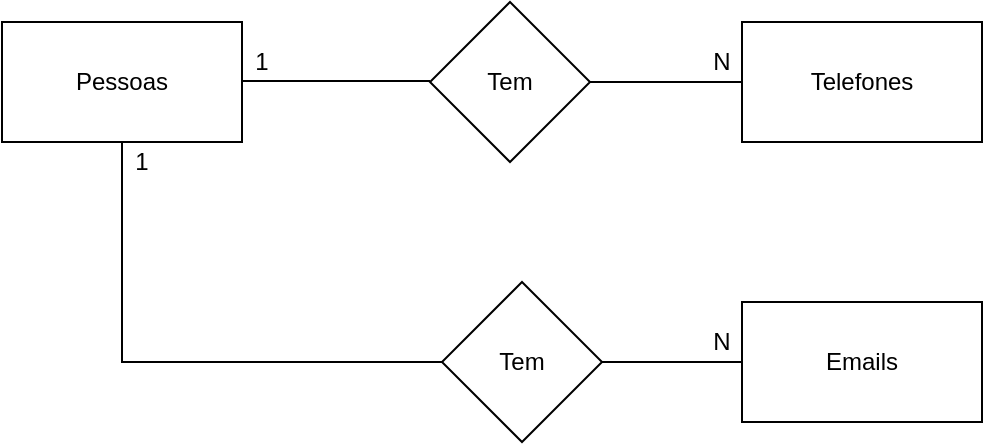 <mxfile version="14.4.2" type="device" pages="2"><diagram id="N2FuvVtiPSFcNSguKd-3" name="conceitual"><mxGraphModel dx="868" dy="450" grid="1" gridSize="10" guides="1" tooltips="1" connect="1" arrows="1" fold="1" page="1" pageScale="1" pageWidth="827" pageHeight="1169" math="0" shadow="0"><root><mxCell id="0"/><mxCell id="1" parent="0"/><mxCell id="tpcoI6PgUL5xf5zeE3vC-11" style="edgeStyle=orthogonalEdgeStyle;rounded=0;orthogonalLoop=1;jettySize=auto;html=1;exitX=1;exitY=0.5;exitDx=0;exitDy=0;entryX=0;entryY=0.5;entryDx=0;entryDy=0;endArrow=none;endFill=0;" parent="1" edge="1"><mxGeometry relative="1" as="geometry"><mxPoint x="240" y="199.5" as="sourcePoint"/><mxPoint x="334" y="199.5" as="targetPoint"/></mxGeometry></mxCell><mxCell id="uf-u0tmZx7fXiinxyj3W-3" style="edgeStyle=orthogonalEdgeStyle;rounded=0;orthogonalLoop=1;jettySize=auto;html=1;exitX=0.5;exitY=1;exitDx=0;exitDy=0;endArrow=none;endFill=0;" parent="1" source="tpcoI6PgUL5xf5zeE3vC-1" edge="1"><mxGeometry relative="1" as="geometry"><mxPoint x="340" y="340" as="targetPoint"/><Array as="points"><mxPoint x="180" y="290"/><mxPoint x="180" y="290"/></Array></mxGeometry></mxCell><mxCell id="tpcoI6PgUL5xf5zeE3vC-1" value="Pessoas" style="rounded=0;whiteSpace=wrap;html=1;" parent="1" vertex="1"><mxGeometry x="120" y="170" width="120" height="60" as="geometry"/></mxCell><mxCell id="tpcoI6PgUL5xf5zeE3vC-5" value="1" style="text;html=1;strokeColor=none;fillColor=none;align=center;verticalAlign=middle;whiteSpace=wrap;rounded=0;" parent="1" vertex="1"><mxGeometry x="170" y="230" width="40" height="20" as="geometry"/></mxCell><mxCell id="tpcoI6PgUL5xf5zeE3vC-6" value="N" style="text;html=1;strokeColor=none;fillColor=none;align=center;verticalAlign=middle;whiteSpace=wrap;rounded=0;" parent="1" vertex="1"><mxGeometry x="460" y="180" width="40" height="20" as="geometry"/></mxCell><mxCell id="tpcoI6PgUL5xf5zeE3vC-12" style="edgeStyle=orthogonalEdgeStyle;rounded=0;orthogonalLoop=1;jettySize=auto;html=1;exitX=1;exitY=0.5;exitDx=0;exitDy=0;entryX=0;entryY=0.5;entryDx=0;entryDy=0;endArrow=none;endFill=0;" parent="1" source="tpcoI6PgUL5xf5zeE3vC-7" edge="1"><mxGeometry relative="1" as="geometry"><mxPoint x="490" y="200" as="targetPoint"/></mxGeometry></mxCell><mxCell id="tpcoI6PgUL5xf5zeE3vC-7" value="Tem" style="rhombus;whiteSpace=wrap;html=1;" parent="1" vertex="1"><mxGeometry x="334" y="160" width="80" height="80" as="geometry"/></mxCell><mxCell id="uf-u0tmZx7fXiinxyj3W-1" value="Telefones" style="rounded=0;whiteSpace=wrap;html=1;" parent="1" vertex="1"><mxGeometry x="490" y="170" width="120" height="60" as="geometry"/></mxCell><mxCell id="uf-u0tmZx7fXiinxyj3W-5" style="edgeStyle=orthogonalEdgeStyle;rounded=0;orthogonalLoop=1;jettySize=auto;html=1;exitX=1;exitY=0.5;exitDx=0;exitDy=0;endArrow=none;endFill=0;" parent="1" source="uf-u0tmZx7fXiinxyj3W-4" edge="1"><mxGeometry relative="1" as="geometry"><mxPoint x="490" y="340" as="targetPoint"/></mxGeometry></mxCell><mxCell id="uf-u0tmZx7fXiinxyj3W-4" value="Tem" style="rhombus;whiteSpace=wrap;html=1;" parent="1" vertex="1"><mxGeometry x="340" y="300" width="80" height="80" as="geometry"/></mxCell><mxCell id="uf-u0tmZx7fXiinxyj3W-6" value="Emails" style="rounded=0;whiteSpace=wrap;html=1;" parent="1" vertex="1"><mxGeometry x="490" y="310" width="120" height="60" as="geometry"/></mxCell><mxCell id="uf-u0tmZx7fXiinxyj3W-7" value="1" style="text;html=1;strokeColor=none;fillColor=none;align=center;verticalAlign=middle;whiteSpace=wrap;rounded=0;" parent="1" vertex="1"><mxGeometry x="230" y="180" width="40" height="20" as="geometry"/></mxCell><mxCell id="uf-u0tmZx7fXiinxyj3W-8" value="N" style="text;html=1;strokeColor=none;fillColor=none;align=center;verticalAlign=middle;whiteSpace=wrap;rounded=0;" parent="1" vertex="1"><mxGeometry x="460" y="320" width="40" height="20" as="geometry"/></mxCell></root></mxGraphModel></diagram><diagram id="dMHQCW86BHJRGdS840FU" name="logico"><mxGraphModel dx="868" dy="450" grid="1" gridSize="10" guides="1" tooltips="1" connect="1" arrows="1" fold="1" page="1" pageScale="1" pageWidth="1169" pageHeight="1654" math="0" shadow="0"><root><mxCell id="z2tkRtWNfdPE5RjNF2PJ-0"/><mxCell id="z2tkRtWNfdPE5RjNF2PJ-1" parent="z2tkRtWNfdPE5RjNF2PJ-0"/><mxCell id="ayyV16AHNOU34AOvkf5_-0" value="Pessoas" style="shape=table;startSize=30;container=1;collapsible=1;childLayout=tableLayout;fixedRows=1;rowLines=0;fontStyle=1;align=center;resizeLast=1;" vertex="1" parent="z2tkRtWNfdPE5RjNF2PJ-1"><mxGeometry x="60" y="160" width="180" height="100" as="geometry"/></mxCell><mxCell id="ayyV16AHNOU34AOvkf5_-1" value="" style="shape=partialRectangle;collapsible=0;dropTarget=0;pointerEvents=0;fillColor=none;top=0;left=0;bottom=1;right=0;points=[[0,0.5],[1,0.5]];portConstraint=eastwest;" vertex="1" parent="ayyV16AHNOU34AOvkf5_-0"><mxGeometry y="30" width="180" height="30" as="geometry"/></mxCell><mxCell id="ayyV16AHNOU34AOvkf5_-2" value="PK" style="shape=partialRectangle;connectable=0;fillColor=none;top=0;left=0;bottom=0;right=0;fontStyle=1;overflow=hidden;" vertex="1" parent="ayyV16AHNOU34AOvkf5_-1"><mxGeometry width="30" height="30" as="geometry"/></mxCell><mxCell id="ayyV16AHNOU34AOvkf5_-3" value="IdPessoa" style="shape=partialRectangle;connectable=0;fillColor=none;top=0;left=0;bottom=0;right=0;align=left;spacingLeft=6;fontStyle=1;overflow=hidden;" vertex="1" parent="ayyV16AHNOU34AOvkf5_-1"><mxGeometry x="30" width="150" height="30" as="geometry"/></mxCell><mxCell id="ayyV16AHNOU34AOvkf5_-4" value="" style="shape=partialRectangle;collapsible=0;dropTarget=0;pointerEvents=0;fillColor=none;top=0;left=0;bottom=0;right=0;points=[[0,0.5],[1,0.5]];portConstraint=eastwest;" vertex="1" parent="ayyV16AHNOU34AOvkf5_-0"><mxGeometry y="60" width="180" height="30" as="geometry"/></mxCell><mxCell id="ayyV16AHNOU34AOvkf5_-5" value="" style="shape=partialRectangle;connectable=0;fillColor=none;top=0;left=0;bottom=0;right=0;editable=1;overflow=hidden;" vertex="1" parent="ayyV16AHNOU34AOvkf5_-4"><mxGeometry width="30" height="30" as="geometry"/></mxCell><mxCell id="ayyV16AHNOU34AOvkf5_-6" value="CNH" style="shape=partialRectangle;connectable=0;fillColor=none;top=0;left=0;bottom=0;right=0;align=left;spacingLeft=6;overflow=hidden;" vertex="1" parent="ayyV16AHNOU34AOvkf5_-4"><mxGeometry x="30" width="150" height="30" as="geometry"/></mxCell><mxCell id="ayyV16AHNOU34AOvkf5_-13" value="Telefones" style="shape=table;startSize=30;container=1;collapsible=1;childLayout=tableLayout;fixedRows=1;rowLines=0;fontStyle=1;align=center;resizeLast=1;" vertex="1" parent="z2tkRtWNfdPE5RjNF2PJ-1"><mxGeometry x="380" y="160" width="180" height="130" as="geometry"/></mxCell><mxCell id="ayyV16AHNOU34AOvkf5_-14" value="" style="shape=partialRectangle;collapsible=0;dropTarget=0;pointerEvents=0;fillColor=none;top=0;left=0;bottom=0;right=0;points=[[0,0.5],[1,0.5]];portConstraint=eastwest;" vertex="1" parent="ayyV16AHNOU34AOvkf5_-13"><mxGeometry y="30" width="180" height="30" as="geometry"/></mxCell><mxCell id="ayyV16AHNOU34AOvkf5_-15" value="PK" style="shape=partialRectangle;connectable=0;fillColor=none;top=0;left=0;bottom=0;right=0;fontStyle=1;overflow=hidden;" vertex="1" parent="ayyV16AHNOU34AOvkf5_-14"><mxGeometry width="60" height="30" as="geometry"/></mxCell><mxCell id="ayyV16AHNOU34AOvkf5_-16" value="IdTelefone" style="shape=partialRectangle;connectable=0;fillColor=none;top=0;left=0;bottom=0;right=0;align=left;spacingLeft=6;fontStyle=1;overflow=hidden;" vertex="1" parent="ayyV16AHNOU34AOvkf5_-14"><mxGeometry x="60" width="120" height="30" as="geometry"/></mxCell><mxCell id="ayyV16AHNOU34AOvkf5_-17" value="" style="shape=partialRectangle;collapsible=0;dropTarget=0;pointerEvents=0;fillColor=none;top=0;left=0;bottom=1;right=0;points=[[0,0.5],[1,0.5]];portConstraint=eastwest;" vertex="1" parent="ayyV16AHNOU34AOvkf5_-13"><mxGeometry y="60" width="180" height="30" as="geometry"/></mxCell><mxCell id="ayyV16AHNOU34AOvkf5_-18" value="FK" style="shape=partialRectangle;connectable=0;fillColor=none;top=0;left=0;bottom=0;right=0;fontStyle=1;overflow=hidden;" vertex="1" parent="ayyV16AHNOU34AOvkf5_-17"><mxGeometry width="60" height="30" as="geometry"/></mxCell><mxCell id="ayyV16AHNOU34AOvkf5_-19" value="IdPessoa" style="shape=partialRectangle;connectable=0;fillColor=none;top=0;left=0;bottom=0;right=0;align=left;spacingLeft=6;fontStyle=1;overflow=hidden;" vertex="1" parent="ayyV16AHNOU34AOvkf5_-17"><mxGeometry x="60" width="120" height="30" as="geometry"/></mxCell><mxCell id="ayyV16AHNOU34AOvkf5_-20" value="" style="shape=partialRectangle;collapsible=0;dropTarget=0;pointerEvents=0;fillColor=none;top=0;left=0;bottom=0;right=0;points=[[0,0.5],[1,0.5]];portConstraint=eastwest;" vertex="1" parent="ayyV16AHNOU34AOvkf5_-13"><mxGeometry y="90" width="180" height="30" as="geometry"/></mxCell><mxCell id="ayyV16AHNOU34AOvkf5_-21" value="" style="shape=partialRectangle;connectable=0;fillColor=none;top=0;left=0;bottom=0;right=0;editable=1;overflow=hidden;" vertex="1" parent="ayyV16AHNOU34AOvkf5_-20"><mxGeometry width="60" height="30" as="geometry"/></mxCell><mxCell id="ayyV16AHNOU34AOvkf5_-22" value="Numero" style="shape=partialRectangle;connectable=0;fillColor=none;top=0;left=0;bottom=0;right=0;align=left;spacingLeft=6;overflow=hidden;" vertex="1" parent="ayyV16AHNOU34AOvkf5_-20"><mxGeometry x="60" width="120" height="30" as="geometry"/></mxCell><mxCell id="gFAyevt5zPMa3I9uepjt-0" value="Emails" style="shape=table;startSize=30;container=1;collapsible=1;childLayout=tableLayout;fixedRows=1;rowLines=0;fontStyle=1;align=center;resizeLast=1;" vertex="1" parent="z2tkRtWNfdPE5RjNF2PJ-1"><mxGeometry x="380" y="320" width="180" height="160" as="geometry"/></mxCell><mxCell id="gFAyevt5zPMa3I9uepjt-1" value="" style="shape=partialRectangle;collapsible=0;dropTarget=0;pointerEvents=0;fillColor=none;top=0;left=0;bottom=0;right=0;points=[[0,0.5],[1,0.5]];portConstraint=eastwest;" vertex="1" parent="gFAyevt5zPMa3I9uepjt-0"><mxGeometry y="30" width="180" height="30" as="geometry"/></mxCell><mxCell id="gFAyevt5zPMa3I9uepjt-2" value="PK" style="shape=partialRectangle;connectable=0;fillColor=none;top=0;left=0;bottom=0;right=0;fontStyle=1;overflow=hidden;" vertex="1" parent="gFAyevt5zPMa3I9uepjt-1"><mxGeometry width="60" height="30" as="geometry"/></mxCell><mxCell id="gFAyevt5zPMa3I9uepjt-3" value="IdEmail" style="shape=partialRectangle;connectable=0;fillColor=none;top=0;left=0;bottom=0;right=0;align=left;spacingLeft=6;fontStyle=1;overflow=hidden;" vertex="1" parent="gFAyevt5zPMa3I9uepjt-1"><mxGeometry x="60" width="120" height="30" as="geometry"/></mxCell><mxCell id="gFAyevt5zPMa3I9uepjt-22" value="" style="shape=partialRectangle;collapsible=0;dropTarget=0;pointerEvents=0;fillColor=none;top=0;left=0;bottom=0;right=0;points=[[0,0.5],[1,0.5]];portConstraint=eastwest;" vertex="1" parent="gFAyevt5zPMa3I9uepjt-0"><mxGeometry y="60" width="180" height="30" as="geometry"/></mxCell><mxCell id="gFAyevt5zPMa3I9uepjt-23" value="FK" style="shape=partialRectangle;connectable=0;fillColor=none;top=0;left=0;bottom=0;right=0;fontStyle=1;overflow=hidden;" vertex="1" parent="gFAyevt5zPMa3I9uepjt-22"><mxGeometry width="60" height="30" as="geometry"/></mxCell><mxCell id="gFAyevt5zPMa3I9uepjt-24" value="IdPessoa" style="shape=partialRectangle;connectable=0;fillColor=none;top=0;left=0;bottom=0;right=0;align=left;spacingLeft=6;fontStyle=1;overflow=hidden;" vertex="1" parent="gFAyevt5zPMa3I9uepjt-22"><mxGeometry x="60" width="120" height="30" as="geometry"/></mxCell><mxCell id="gFAyevt5zPMa3I9uepjt-4" value="" style="shape=partialRectangle;collapsible=0;dropTarget=0;pointerEvents=0;fillColor=none;top=0;left=0;bottom=1;right=0;points=[[0,0.5],[1,0.5]];portConstraint=eastwest;" vertex="1" parent="gFAyevt5zPMa3I9uepjt-0"><mxGeometry y="90" width="180" height="30" as="geometry"/></mxCell><mxCell id="gFAyevt5zPMa3I9uepjt-5" value="FK" style="shape=partialRectangle;connectable=0;fillColor=none;top=0;left=0;bottom=0;right=0;fontStyle=1;overflow=hidden;" vertex="1" parent="gFAyevt5zPMa3I9uepjt-4"><mxGeometry width="60" height="30" as="geometry"/></mxCell><mxCell id="gFAyevt5zPMa3I9uepjt-6" value="IdTelefone" style="shape=partialRectangle;connectable=0;fillColor=none;top=0;left=0;bottom=0;right=0;align=left;spacingLeft=6;fontStyle=1;overflow=hidden;" vertex="1" parent="gFAyevt5zPMa3I9uepjt-4"><mxGeometry x="60" width="120" height="30" as="geometry"/></mxCell><mxCell id="gFAyevt5zPMa3I9uepjt-7" value="" style="shape=partialRectangle;collapsible=0;dropTarget=0;pointerEvents=0;fillColor=none;top=0;left=0;bottom=0;right=0;points=[[0,0.5],[1,0.5]];portConstraint=eastwest;" vertex="1" parent="gFAyevt5zPMa3I9uepjt-0"><mxGeometry y="120" width="180" height="30" as="geometry"/></mxCell><mxCell id="gFAyevt5zPMa3I9uepjt-8" value="" style="shape=partialRectangle;connectable=0;fillColor=none;top=0;left=0;bottom=0;right=0;editable=1;overflow=hidden;" vertex="1" parent="gFAyevt5zPMa3I9uepjt-7"><mxGeometry width="60" height="30" as="geometry"/></mxCell><mxCell id="gFAyevt5zPMa3I9uepjt-9" value="Endereco" style="shape=partialRectangle;connectable=0;fillColor=none;top=0;left=0;bottom=0;right=0;align=left;spacingLeft=6;overflow=hidden;" vertex="1" parent="gFAyevt5zPMa3I9uepjt-7"><mxGeometry x="60" width="120" height="30" as="geometry"/></mxCell><mxCell id="J5JLZ4r4HUPK09_aCL9F-0" value="" style="edgeStyle=entityRelationEdgeStyle;fontSize=12;html=1;endArrow=ERoneToMany;entryX=-0.011;entryY=0.733;entryDx=0;entryDy=0;entryPerimeter=0;" edge="1" parent="z2tkRtWNfdPE5RjNF2PJ-1" target="gFAyevt5zPMa3I9uepjt-22"><mxGeometry width="100" height="100" relative="1" as="geometry"><mxPoint x="240" y="224" as="sourcePoint"/><mxPoint x="350" y="290" as="targetPoint"/></mxGeometry></mxCell><mxCell id="J5JLZ4r4HUPK09_aCL9F-2" value="" style="edgeStyle=entityRelationEdgeStyle;fontSize=12;html=1;endArrow=ERoneToMany;entryX=0;entryY=0.5;entryDx=0;entryDy=0;exitX=1;exitY=0.5;exitDx=0;exitDy=0;" edge="1" parent="z2tkRtWNfdPE5RjNF2PJ-1" source="ayyV16AHNOU34AOvkf5_-1" target="ayyV16AHNOU34AOvkf5_-17"><mxGeometry width="100" height="100" relative="1" as="geometry"><mxPoint x="240" y="220" as="sourcePoint"/><mxPoint x="340" y="110" as="targetPoint"/></mxGeometry></mxCell></root></mxGraphModel></diagram></mxfile>